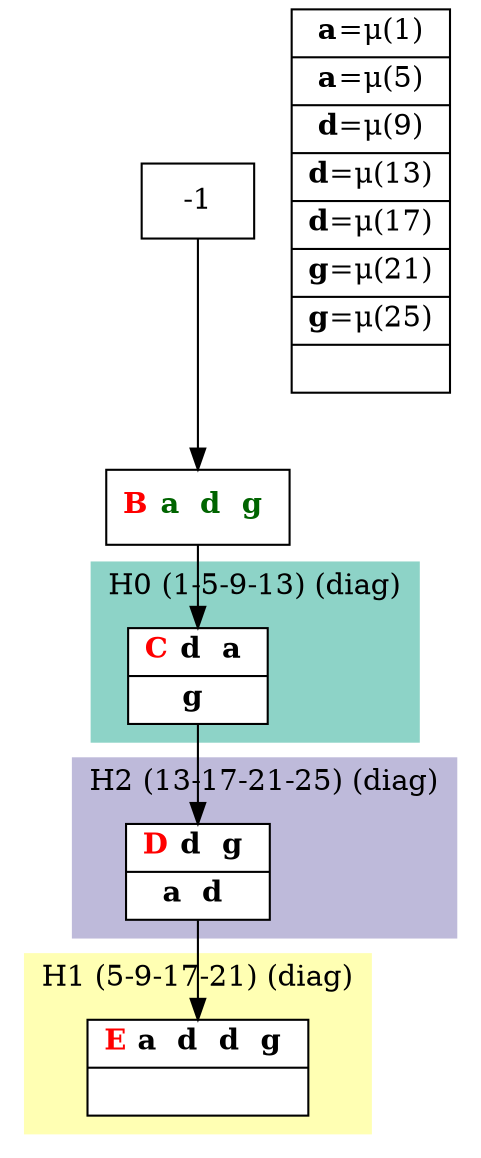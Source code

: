 digraph G {
    node [shape=box];
    subgraph cluster0 {
        node [style=filled,fillcolor=white];
        labeljust="l";
        style=filled;
        color="#8DD3C7";
        H0_0;
        label="H0 (1-5-9-13) (diag)";
    }
    subgraph cluster1 {
        node [style=filled,fillcolor=white];
        labeljust="l";
        style=filled;
        color="#FFFFB3";
        H1_0;
        label="H1 (5-9-17-21) (diag)";
    }
    subgraph cluster2 {
        node [style=filled,fillcolor=white];
        labeljust="l";
        style=filled;
        color="#BEBADA";
        H2_0;
        label="H2 (13-17-21-25) (diag)";
    }
     1 [shape=record,label= <{  <FONT COLOR="RED"><b>B</b></FONT> <b><FONT COLOR="DARKGREEN">a </FONT></b> <b><FONT COLOR="DARKGREEN">d </FONT></b> <b><FONT COLOR="DARKGREEN">g </FONT></b>}> ];
     -1  ->  1;
     H0_0 [shape=record,label= <{  <FONT COLOR="RED"><b>C</b></FONT> <b>d </b> <b>a </b>|  <b>g </b>}> ];
     1  ->  H0_0;
     H2_0 [shape=record,label= <{  <FONT COLOR="RED"><b>D</b></FONT> <b>d </b> <b>g </b>|  <b>a </b> <b>d </b>}> ];
     H0_0  ->  H2_0;
     H1_0 [shape=record,label= <{  <FONT COLOR="RED"><b>E</b></FONT> <b>a </b> <b>d </b> <b>d </b> <b>g </b>| }> ];
     H2_0  ->  H1_0;
    labels [shape=record,label= <{<b>a</b>=&#956;(1) | <b>a</b>=&#956;(5) | <b>d</b>=&#956;(9) | <b>d</b>=&#956;(13) | <b>d</b>=&#956;(17) | <b>g</b>=&#956;(21) | <b>g</b>=&#956;(25) | }> ];
}
